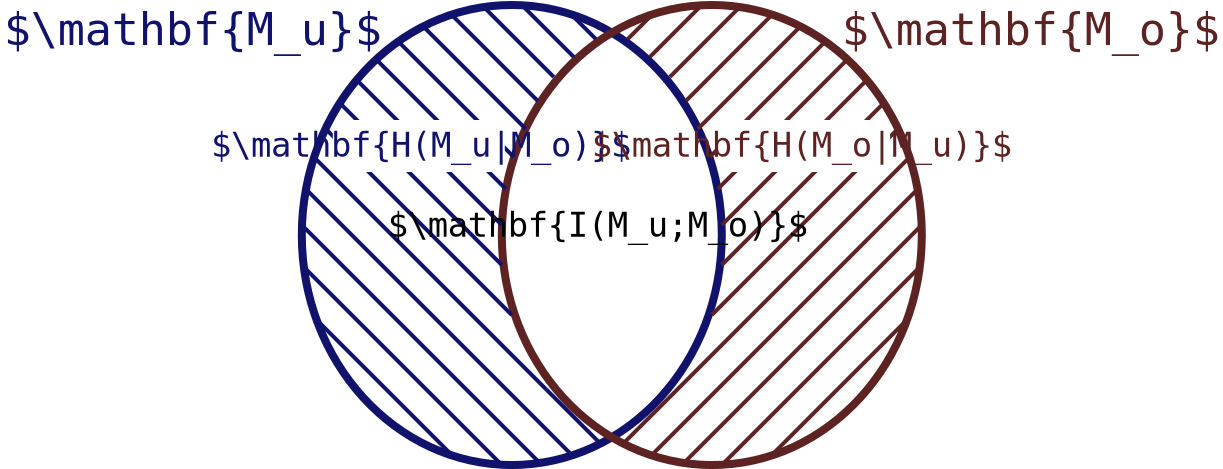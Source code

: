 <?xml version="1.0" encoding="UTF-8"?>
<dia:diagram xmlns:dia="http://www.lysator.liu.se/~alla/dia/">
  <dia:layer name="Nova camada 1" visible="true" connectable="true">
    <dia:object type="Standard - Ellipse" version="0" id="O0">
      <dia:attribute name="obj_pos">
        <dia:point val="11,2"/>
      </dia:attribute>
      <dia:attribute name="obj_bb">
        <dia:rectangle val="10.8,1.8;32.2,25.2"/>
      </dia:attribute>
      <dia:attribute name="elem_corner">
        <dia:point val="11,2"/>
      </dia:attribute>
      <dia:attribute name="elem_width">
        <dia:real val="21"/>
      </dia:attribute>
      <dia:attribute name="elem_height">
        <dia:real val="23"/>
      </dia:attribute>
      <dia:attribute name="border_width">
        <dia:real val="0.4"/>
      </dia:attribute>
      <dia:attribute name="border_color">
        <dia:color val="#10126cff"/>
      </dia:attribute>
      <dia:attribute name="show_background">
        <dia:boolean val="false"/>
      </dia:attribute>
    </dia:object>
    <dia:object type="Standard - Ellipse" version="0" id="O1">
      <dia:attribute name="obj_pos">
        <dia:point val="21,2"/>
      </dia:attribute>
      <dia:attribute name="obj_bb">
        <dia:rectangle val="20.8,1.8;42.2,25.2"/>
      </dia:attribute>
      <dia:attribute name="elem_corner">
        <dia:point val="21,2"/>
      </dia:attribute>
      <dia:attribute name="elem_width">
        <dia:real val="21"/>
      </dia:attribute>
      <dia:attribute name="elem_height">
        <dia:real val="23"/>
      </dia:attribute>
      <dia:attribute name="border_width">
        <dia:real val="0.4"/>
      </dia:attribute>
      <dia:attribute name="border_color">
        <dia:color val="#5d2222ff"/>
      </dia:attribute>
      <dia:attribute name="show_background">
        <dia:boolean val="false"/>
      </dia:attribute>
    </dia:object>
  </dia:layer>
  <dia:layer name="Nova camada 1" visible="false" connectable="false">
    <dia:group>
      <dia:attribute name="meta">
        <dia:composite type="dict"/>
      </dia:attribute>
      <dia:attribute name="matrix"/>
      <dia:object type="Standard - Line" version="0" id="O2">
        <dia:attribute name="obj_pos">
          <dia:point val="23,2"/>
        </dia:attribute>
        <dia:attribute name="obj_bb">
          <dia:rectangle val="22.859,1.859;25.341,4.341"/>
        </dia:attribute>
        <dia:attribute name="conn_endpoints">
          <dia:point val="23,2"/>
          <dia:point val="25.2,4.2"/>
        </dia:attribute>
        <dia:attribute name="numcp">
          <dia:int val="1"/>
        </dia:attribute>
        <dia:attribute name="line_width">
          <dia:real val="0.2"/>
        </dia:attribute>
      </dia:object>
      <dia:object type="Standard - Line" version="0" id="O3">
        <dia:attribute name="obj_pos">
          <dia:point val="22,2"/>
        </dia:attribute>
        <dia:attribute name="obj_bb">
          <dia:rectangle val="21.859,1.859;24.741,4.741"/>
        </dia:attribute>
        <dia:attribute name="conn_endpoints">
          <dia:point val="22,2"/>
          <dia:point val="24.6,4.6"/>
        </dia:attribute>
        <dia:attribute name="numcp">
          <dia:int val="1"/>
        </dia:attribute>
        <dia:attribute name="line_width">
          <dia:real val="0.2"/>
        </dia:attribute>
      </dia:object>
      <dia:object type="Standard - Line" version="0" id="O4">
        <dia:attribute name="obj_pos">
          <dia:point val="21,2"/>
        </dia:attribute>
        <dia:attribute name="obj_bb">
          <dia:rectangle val="20.859,1.859;24.341,5.341"/>
        </dia:attribute>
        <dia:attribute name="conn_endpoints">
          <dia:point val="21,2"/>
          <dia:point val="24.2,5.2"/>
        </dia:attribute>
        <dia:attribute name="numcp">
          <dia:int val="1"/>
        </dia:attribute>
        <dia:attribute name="line_width">
          <dia:real val="0.2"/>
        </dia:attribute>
      </dia:object>
      <dia:object type="Standard - Line" version="0" id="O5">
        <dia:attribute name="obj_pos">
          <dia:point val="20,2"/>
        </dia:attribute>
        <dia:attribute name="obj_bb">
          <dia:rectangle val="19.859,1.859;23.741,5.741"/>
        </dia:attribute>
        <dia:attribute name="conn_endpoints">
          <dia:point val="20,2"/>
          <dia:point val="23.6,5.6"/>
        </dia:attribute>
        <dia:attribute name="numcp">
          <dia:int val="1"/>
        </dia:attribute>
        <dia:attribute name="line_width">
          <dia:real val="0.2"/>
        </dia:attribute>
      </dia:object>
      <dia:object type="Standard - Line" version="0" id="O6">
        <dia:attribute name="obj_pos">
          <dia:point val="19.4,2.4"/>
        </dia:attribute>
        <dia:attribute name="obj_bb">
          <dia:rectangle val="19.259,2.259;23.541,6.541"/>
        </dia:attribute>
        <dia:attribute name="conn_endpoints">
          <dia:point val="19.4,2.4"/>
          <dia:point val="23.4,6.4"/>
        </dia:attribute>
        <dia:attribute name="numcp">
          <dia:int val="1"/>
        </dia:attribute>
        <dia:attribute name="line_width">
          <dia:real val="0.2"/>
        </dia:attribute>
      </dia:object>
      <dia:object type="Standard - Line" version="0" id="O7">
        <dia:attribute name="obj_pos">
          <dia:point val="18.6,2.6"/>
        </dia:attribute>
        <dia:attribute name="obj_bb">
          <dia:rectangle val="18.459,2.459;22.941,6.941"/>
        </dia:attribute>
        <dia:attribute name="conn_endpoints">
          <dia:point val="18.6,2.6"/>
          <dia:point val="22.8,6.8"/>
        </dia:attribute>
        <dia:attribute name="numcp">
          <dia:int val="1"/>
        </dia:attribute>
        <dia:attribute name="line_width">
          <dia:real val="0.2"/>
        </dia:attribute>
      </dia:object>
      <dia:object type="Standard - Line" version="0" id="O8">
        <dia:attribute name="obj_pos">
          <dia:point val="17.8,2.8"/>
        </dia:attribute>
        <dia:attribute name="obj_bb">
          <dia:rectangle val="17.659,2.659;22.741,7.741"/>
        </dia:attribute>
        <dia:attribute name="conn_endpoints">
          <dia:point val="17.8,2.8"/>
          <dia:point val="22.6,7.6"/>
        </dia:attribute>
        <dia:attribute name="numcp">
          <dia:int val="1"/>
        </dia:attribute>
        <dia:attribute name="line_width">
          <dia:real val="0.2"/>
        </dia:attribute>
      </dia:object>
      <dia:object type="Standard - Line" version="0" id="O9">
        <dia:attribute name="obj_pos">
          <dia:point val="17,3"/>
        </dia:attribute>
        <dia:attribute name="obj_bb">
          <dia:rectangle val="16.859,2.859;22.341,8.341"/>
        </dia:attribute>
        <dia:attribute name="conn_endpoints">
          <dia:point val="17,3"/>
          <dia:point val="22.2,8.2"/>
        </dia:attribute>
        <dia:attribute name="numcp">
          <dia:int val="1"/>
        </dia:attribute>
        <dia:attribute name="line_width">
          <dia:real val="0.2"/>
        </dia:attribute>
      </dia:object>
      <dia:object type="Standard - Line" version="0" id="O10">
        <dia:attribute name="obj_pos">
          <dia:point val="16.4,3.4"/>
        </dia:attribute>
        <dia:attribute name="obj_bb">
          <dia:rectangle val="16.259,3.259;21.941,8.941"/>
        </dia:attribute>
        <dia:attribute name="conn_endpoints">
          <dia:point val="16.4,3.4"/>
          <dia:point val="21.8,8.8"/>
        </dia:attribute>
        <dia:attribute name="numcp">
          <dia:int val="1"/>
        </dia:attribute>
        <dia:attribute name="line_width">
          <dia:real val="0.2"/>
        </dia:attribute>
      </dia:object>
      <dia:object type="Standard - Line" version="0" id="O11">
        <dia:attribute name="obj_pos">
          <dia:point val="15.8,3.8"/>
        </dia:attribute>
        <dia:attribute name="obj_bb">
          <dia:rectangle val="15.659,3.659;21.741,9.741"/>
        </dia:attribute>
        <dia:attribute name="conn_endpoints">
          <dia:point val="15.8,3.8"/>
          <dia:point val="21.6,9.6"/>
        </dia:attribute>
        <dia:attribute name="numcp">
          <dia:int val="1"/>
        </dia:attribute>
        <dia:attribute name="line_width">
          <dia:real val="0.2"/>
        </dia:attribute>
      </dia:object>
      <dia:object type="Standard - Line" version="0" id="O12">
        <dia:attribute name="obj_pos">
          <dia:point val="15.4,4.4"/>
        </dia:attribute>
        <dia:attribute name="obj_bb">
          <dia:rectangle val="15.259,4.259;21.541,10.541"/>
        </dia:attribute>
        <dia:attribute name="conn_endpoints">
          <dia:point val="15.4,4.4"/>
          <dia:point val="21.4,10.4"/>
        </dia:attribute>
        <dia:attribute name="numcp">
          <dia:int val="1"/>
        </dia:attribute>
        <dia:attribute name="line_width">
          <dia:real val="0.2"/>
        </dia:attribute>
      </dia:object>
      <dia:object type="Standard - Line" version="0" id="O13">
        <dia:attribute name="obj_pos">
          <dia:point val="14.8,4.8"/>
        </dia:attribute>
        <dia:attribute name="obj_bb">
          <dia:rectangle val="14.659,4.659;21.341,11.341"/>
        </dia:attribute>
        <dia:attribute name="conn_endpoints">
          <dia:point val="14.8,4.8"/>
          <dia:point val="21.2,11.2"/>
        </dia:attribute>
        <dia:attribute name="numcp">
          <dia:int val="1"/>
        </dia:attribute>
        <dia:attribute name="line_width">
          <dia:real val="0.2"/>
        </dia:attribute>
      </dia:object>
      <dia:object type="Standard - Line" version="0" id="O14">
        <dia:attribute name="obj_pos">
          <dia:point val="14.2,5.2"/>
        </dia:attribute>
        <dia:attribute name="obj_bb">
          <dia:rectangle val="14.059,5.059;21.141,12.141"/>
        </dia:attribute>
        <dia:attribute name="conn_endpoints">
          <dia:point val="14.2,5.2"/>
          <dia:point val="21,12"/>
        </dia:attribute>
        <dia:attribute name="numcp">
          <dia:int val="1"/>
        </dia:attribute>
        <dia:attribute name="line_width">
          <dia:real val="0.2"/>
        </dia:attribute>
      </dia:object>
      <dia:object type="Standard - Line" version="0" id="O15">
        <dia:attribute name="obj_pos">
          <dia:point val="13.8,5.8"/>
        </dia:attribute>
        <dia:attribute name="obj_bb">
          <dia:rectangle val="13.659,5.659;21.141,13.141"/>
        </dia:attribute>
        <dia:attribute name="conn_endpoints">
          <dia:point val="13.8,5.8"/>
          <dia:point val="21,13"/>
        </dia:attribute>
        <dia:attribute name="numcp">
          <dia:int val="1"/>
        </dia:attribute>
        <dia:attribute name="line_width">
          <dia:real val="0.2"/>
        </dia:attribute>
      </dia:object>
      <dia:object type="Standard - Line" version="0" id="O16">
        <dia:attribute name="obj_pos">
          <dia:point val="13.4,6.4"/>
        </dia:attribute>
        <dia:attribute name="obj_bb">
          <dia:rectangle val="13.259,6.259;21.141,14.141"/>
        </dia:attribute>
        <dia:attribute name="conn_endpoints">
          <dia:point val="13.4,6.4"/>
          <dia:point val="21,14"/>
        </dia:attribute>
        <dia:attribute name="numcp">
          <dia:int val="1"/>
        </dia:attribute>
        <dia:attribute name="line_width">
          <dia:real val="0.2"/>
        </dia:attribute>
      </dia:object>
      <dia:object type="Standard - Line" version="0" id="O17">
        <dia:attribute name="obj_pos">
          <dia:point val="13,7"/>
        </dia:attribute>
        <dia:attribute name="obj_bb">
          <dia:rectangle val="12.859,6.859;21.141,15.141"/>
        </dia:attribute>
        <dia:attribute name="conn_endpoints">
          <dia:point val="13,7"/>
          <dia:point val="21,15"/>
        </dia:attribute>
        <dia:attribute name="numcp">
          <dia:int val="1"/>
        </dia:attribute>
        <dia:attribute name="line_width">
          <dia:real val="0.2"/>
        </dia:attribute>
      </dia:object>
      <dia:object type="Standard - Line" version="0" id="O18">
        <dia:attribute name="obj_pos">
          <dia:point val="12.6,7.6"/>
        </dia:attribute>
        <dia:attribute name="obj_bb">
          <dia:rectangle val="12.459,7.459;21.341,16.341"/>
        </dia:attribute>
        <dia:attribute name="conn_endpoints">
          <dia:point val="12.6,7.6"/>
          <dia:point val="21.2,16.2"/>
        </dia:attribute>
        <dia:attribute name="numcp">
          <dia:int val="1"/>
        </dia:attribute>
        <dia:attribute name="line_width">
          <dia:real val="0.2"/>
        </dia:attribute>
      </dia:object>
      <dia:object type="Standard - Line" version="0" id="O19">
        <dia:attribute name="obj_pos">
          <dia:point val="12.2,8.2"/>
        </dia:attribute>
        <dia:attribute name="obj_bb">
          <dia:rectangle val="12.059,8.059;21.641,17.641"/>
        </dia:attribute>
        <dia:attribute name="conn_endpoints">
          <dia:point val="12.2,8.2"/>
          <dia:point val="21.5,17.5"/>
        </dia:attribute>
        <dia:attribute name="numcp">
          <dia:int val="1"/>
        </dia:attribute>
        <dia:attribute name="line_width">
          <dia:real val="0.2"/>
        </dia:attribute>
      </dia:object>
      <dia:object type="Standard - Line" version="0" id="O20">
        <dia:attribute name="obj_pos">
          <dia:point val="12,9"/>
        </dia:attribute>
        <dia:attribute name="obj_bb">
          <dia:rectangle val="11.859,8.859;22.341,19.341"/>
        </dia:attribute>
        <dia:attribute name="conn_endpoints">
          <dia:point val="12,9"/>
          <dia:point val="22.2,19.2"/>
        </dia:attribute>
        <dia:attribute name="numcp">
          <dia:int val="1"/>
        </dia:attribute>
        <dia:attribute name="line_width">
          <dia:real val="0.2"/>
        </dia:attribute>
      </dia:object>
      <dia:object type="Standard - Line" version="0" id="O21">
        <dia:attribute name="obj_pos">
          <dia:point val="11.6,9.6"/>
        </dia:attribute>
        <dia:attribute name="obj_bb">
          <dia:rectangle val="11.459,9.459;26.141,24.141"/>
        </dia:attribute>
        <dia:attribute name="conn_endpoints">
          <dia:point val="11.6,9.6"/>
          <dia:point val="26,24"/>
        </dia:attribute>
        <dia:attribute name="numcp">
          <dia:int val="1"/>
        </dia:attribute>
        <dia:attribute name="line_width">
          <dia:real val="0.2"/>
        </dia:attribute>
      </dia:object>
      <dia:object type="Standard - Line" version="0" id="O22">
        <dia:attribute name="obj_pos">
          <dia:point val="11.5,10.5"/>
        </dia:attribute>
        <dia:attribute name="obj_bb">
          <dia:rectangle val="11.359,10.359;25.341,24.341"/>
        </dia:attribute>
        <dia:attribute name="conn_endpoints">
          <dia:point val="11.5,10.5"/>
          <dia:point val="25.2,24.2"/>
        </dia:attribute>
        <dia:attribute name="numcp">
          <dia:int val="1"/>
        </dia:attribute>
        <dia:attribute name="line_width">
          <dia:real val="0.2"/>
        </dia:attribute>
      </dia:object>
      <dia:object type="Standard - Line" version="0" id="O23">
        <dia:attribute name="obj_pos">
          <dia:point val="11.2,11.2"/>
        </dia:attribute>
        <dia:attribute name="obj_bb">
          <dia:rectangle val="11.059,11.059;24.541,24.541"/>
        </dia:attribute>
        <dia:attribute name="conn_endpoints">
          <dia:point val="11.2,11.2"/>
          <dia:point val="24.4,24.4"/>
        </dia:attribute>
        <dia:attribute name="numcp">
          <dia:int val="1"/>
        </dia:attribute>
        <dia:attribute name="line_width">
          <dia:real val="0.2"/>
        </dia:attribute>
      </dia:object>
      <dia:object type="Standard - Line" version="0" id="O24">
        <dia:attribute name="obj_pos">
          <dia:point val="11.2,12.2"/>
        </dia:attribute>
        <dia:attribute name="obj_bb">
          <dia:rectangle val="11.059,12.059;23.741,24.741"/>
        </dia:attribute>
        <dia:attribute name="conn_endpoints">
          <dia:point val="11.2,12.2"/>
          <dia:point val="23.6,24.6"/>
        </dia:attribute>
        <dia:attribute name="numcp">
          <dia:int val="1"/>
        </dia:attribute>
        <dia:attribute name="line_width">
          <dia:real val="0.2"/>
        </dia:attribute>
      </dia:object>
      <dia:object type="Standard - Line" version="0" id="O25">
        <dia:attribute name="obj_pos">
          <dia:point val="11,13"/>
        </dia:attribute>
        <dia:attribute name="obj_bb">
          <dia:rectangle val="10.859,12.859;22.941,24.941"/>
        </dia:attribute>
        <dia:attribute name="conn_endpoints">
          <dia:point val="11,13"/>
          <dia:point val="22.8,24.8"/>
        </dia:attribute>
        <dia:attribute name="numcp">
          <dia:int val="1"/>
        </dia:attribute>
        <dia:attribute name="line_width">
          <dia:real val="0.2"/>
        </dia:attribute>
      </dia:object>
      <dia:object type="Standard - Line" version="0" id="O26">
        <dia:attribute name="obj_pos">
          <dia:point val="11,14"/>
        </dia:attribute>
        <dia:attribute name="obj_bb">
          <dia:rectangle val="10.859,13.859;22.141,25.141"/>
        </dia:attribute>
        <dia:attribute name="conn_endpoints">
          <dia:point val="11,14"/>
          <dia:point val="22,25"/>
        </dia:attribute>
        <dia:attribute name="numcp">
          <dia:int val="1"/>
        </dia:attribute>
        <dia:attribute name="line_width">
          <dia:real val="0.2"/>
        </dia:attribute>
      </dia:object>
      <dia:object type="Standard - Line" version="0" id="O27">
        <dia:attribute name="obj_pos">
          <dia:point val="11.2,15.2"/>
        </dia:attribute>
        <dia:attribute name="obj_bb">
          <dia:rectangle val="11.059,15.059;21.141,25.141"/>
        </dia:attribute>
        <dia:attribute name="conn_endpoints">
          <dia:point val="11.2,15.2"/>
          <dia:point val="21,25"/>
        </dia:attribute>
        <dia:attribute name="numcp">
          <dia:int val="1"/>
        </dia:attribute>
        <dia:attribute name="line_width">
          <dia:real val="0.2"/>
        </dia:attribute>
      </dia:object>
      <dia:object type="Standard - Line" version="0" id="O28">
        <dia:attribute name="obj_pos">
          <dia:point val="11.5,16.5"/>
        </dia:attribute>
        <dia:attribute name="obj_bb">
          <dia:rectangle val="11.359,16.359;20.141,25.141"/>
        </dia:attribute>
        <dia:attribute name="conn_endpoints">
          <dia:point val="11.5,16.5"/>
          <dia:point val="20,25"/>
        </dia:attribute>
        <dia:attribute name="numcp">
          <dia:int val="1"/>
        </dia:attribute>
        <dia:attribute name="line_width">
          <dia:real val="0.2"/>
        </dia:attribute>
      </dia:object>
      <dia:object type="Standard - Line" version="0" id="O29">
        <dia:attribute name="obj_pos">
          <dia:point val="11.8,17.8"/>
        </dia:attribute>
        <dia:attribute name="obj_bb">
          <dia:rectangle val="11.659,17.659;18.641,24.641"/>
        </dia:attribute>
        <dia:attribute name="conn_endpoints">
          <dia:point val="11.8,17.8"/>
          <dia:point val="18.5,24.5"/>
        </dia:attribute>
        <dia:attribute name="numcp">
          <dia:int val="1"/>
        </dia:attribute>
        <dia:attribute name="line_width">
          <dia:real val="0.2"/>
        </dia:attribute>
      </dia:object>
      <dia:object type="Standard - Line" version="0" id="O30">
        <dia:attribute name="obj_pos">
          <dia:point val="12.5,19.5"/>
        </dia:attribute>
        <dia:attribute name="obj_bb">
          <dia:rectangle val="12.359,19.359;16.641,23.641"/>
        </dia:attribute>
        <dia:attribute name="conn_endpoints">
          <dia:point val="12.5,19.5"/>
          <dia:point val="16.5,23.5"/>
        </dia:attribute>
        <dia:attribute name="numcp">
          <dia:int val="1"/>
        </dia:attribute>
        <dia:attribute name="line_width">
          <dia:real val="0.2"/>
        </dia:attribute>
      </dia:object>
      <dia:object type="Standard - Line" version="0" id="O31">
        <dia:attribute name="obj_pos">
          <dia:point val="24.5,2.5"/>
        </dia:attribute>
        <dia:attribute name="obj_bb">
          <dia:rectangle val="24.359,2.359;25.841,3.841"/>
        </dia:attribute>
        <dia:attribute name="conn_endpoints">
          <dia:point val="24.5,2.5"/>
          <dia:point val="25.7,3.7"/>
        </dia:attribute>
        <dia:attribute name="numcp">
          <dia:int val="1"/>
        </dia:attribute>
        <dia:attribute name="line_width">
          <dia:real val="0.2"/>
        </dia:attribute>
      </dia:object>
    </dia:group>
    <dia:group>
      <dia:attribute name="meta">
        <dia:composite type="dict"/>
      </dia:attribute>
      <dia:attribute name="matrix"/>
      <dia:object type="Standard - BezierLine" version="0" id="O32">
        <dia:attribute name="obj_pos">
          <dia:point val="30,2"/>
        </dia:attribute>
        <dia:attribute name="obj_bb">
          <dia:rectangle val="27.659,1.859;30.141,4.341"/>
        </dia:attribute>
        <dia:attribute name="bez_points">
          <dia:point val="30,2"/>
          <dia:point val="29.267,2.733"/>
          <dia:point val="28.533,3.467"/>
          <dia:point val="27.8,4.2"/>
        </dia:attribute>
        <dia:attribute name="corner_types">
          <dia:enum val="2"/>
          <dia:enum val="2"/>
        </dia:attribute>
        <dia:attribute name="line_width">
          <dia:real val="0.2"/>
        </dia:attribute>
      </dia:object>
      <dia:object type="Standard - BezierLine" version="0" id="O33">
        <dia:attribute name="obj_pos">
          <dia:point val="31,2"/>
        </dia:attribute>
        <dia:attribute name="obj_bb">
          <dia:rectangle val="28.259,1.859;31.141,4.741"/>
        </dia:attribute>
        <dia:attribute name="bez_points">
          <dia:point val="31,2"/>
          <dia:point val="30.133,2.867"/>
          <dia:point val="29.267,3.733"/>
          <dia:point val="28.4,4.6"/>
        </dia:attribute>
        <dia:attribute name="corner_types">
          <dia:enum val="2"/>
          <dia:enum val="2"/>
        </dia:attribute>
        <dia:attribute name="line_width">
          <dia:real val="0.2"/>
        </dia:attribute>
      </dia:object>
      <dia:object type="Standard - BezierLine" version="0" id="O34">
        <dia:attribute name="obj_pos">
          <dia:point val="32,2"/>
        </dia:attribute>
        <dia:attribute name="obj_bb">
          <dia:rectangle val="28.659,1.859;32.141,5.341"/>
        </dia:attribute>
        <dia:attribute name="bez_points">
          <dia:point val="32,2"/>
          <dia:point val="30.933,3.067"/>
          <dia:point val="29.867,4.133"/>
          <dia:point val="28.8,5.2"/>
        </dia:attribute>
        <dia:attribute name="corner_types">
          <dia:enum val="2"/>
          <dia:enum val="2"/>
        </dia:attribute>
        <dia:attribute name="line_width">
          <dia:real val="0.2"/>
        </dia:attribute>
      </dia:object>
      <dia:object type="Standard - BezierLine" version="0" id="O35">
        <dia:attribute name="obj_pos">
          <dia:point val="33,2"/>
        </dia:attribute>
        <dia:attribute name="obj_bb">
          <dia:rectangle val="29.259,1.859;33.141,5.741"/>
        </dia:attribute>
        <dia:attribute name="bez_points">
          <dia:point val="33,2"/>
          <dia:point val="31.8,3.2"/>
          <dia:point val="30.6,4.4"/>
          <dia:point val="29.4,5.6"/>
        </dia:attribute>
        <dia:attribute name="corner_types">
          <dia:enum val="2"/>
          <dia:enum val="2"/>
        </dia:attribute>
        <dia:attribute name="line_width">
          <dia:real val="0.2"/>
        </dia:attribute>
      </dia:object>
      <dia:object type="Standard - BezierLine" version="0" id="O36">
        <dia:attribute name="obj_pos">
          <dia:point val="33.6,2.4"/>
        </dia:attribute>
        <dia:attribute name="obj_bb">
          <dia:rectangle val="29.459,2.259;33.741,6.541"/>
        </dia:attribute>
        <dia:attribute name="bez_points">
          <dia:point val="33.6,2.4"/>
          <dia:point val="32.267,3.733"/>
          <dia:point val="30.933,5.067"/>
          <dia:point val="29.6,6.4"/>
        </dia:attribute>
        <dia:attribute name="corner_types">
          <dia:enum val="2"/>
          <dia:enum val="2"/>
        </dia:attribute>
        <dia:attribute name="line_width">
          <dia:real val="0.2"/>
        </dia:attribute>
      </dia:object>
      <dia:object type="Standard - BezierLine" version="0" id="O37">
        <dia:attribute name="obj_pos">
          <dia:point val="34.4,2.6"/>
        </dia:attribute>
        <dia:attribute name="obj_bb">
          <dia:rectangle val="30.059,2.459;34.541,6.941"/>
        </dia:attribute>
        <dia:attribute name="bez_points">
          <dia:point val="34.4,2.6"/>
          <dia:point val="33,4"/>
          <dia:point val="31.6,5.4"/>
          <dia:point val="30.2,6.8"/>
        </dia:attribute>
        <dia:attribute name="corner_types">
          <dia:enum val="2"/>
          <dia:enum val="2"/>
        </dia:attribute>
        <dia:attribute name="line_width">
          <dia:real val="0.2"/>
        </dia:attribute>
      </dia:object>
      <dia:object type="Standard - BezierLine" version="0" id="O38">
        <dia:attribute name="obj_pos">
          <dia:point val="35.2,2.8"/>
        </dia:attribute>
        <dia:attribute name="obj_bb">
          <dia:rectangle val="30.259,2.659;35.341,7.741"/>
        </dia:attribute>
        <dia:attribute name="bez_points">
          <dia:point val="35.2,2.8"/>
          <dia:point val="33.6,4.4"/>
          <dia:point val="32,6"/>
          <dia:point val="30.4,7.6"/>
        </dia:attribute>
        <dia:attribute name="corner_types">
          <dia:enum val="2"/>
          <dia:enum val="2"/>
        </dia:attribute>
        <dia:attribute name="line_width">
          <dia:real val="0.2"/>
        </dia:attribute>
      </dia:object>
      <dia:object type="Standard - BezierLine" version="0" id="O39">
        <dia:attribute name="obj_pos">
          <dia:point val="36,3"/>
        </dia:attribute>
        <dia:attribute name="obj_bb">
          <dia:rectangle val="30.659,2.859;36.141,8.341"/>
        </dia:attribute>
        <dia:attribute name="bez_points">
          <dia:point val="36,3"/>
          <dia:point val="34.267,4.733"/>
          <dia:point val="32.533,6.467"/>
          <dia:point val="30.8,8.2"/>
        </dia:attribute>
        <dia:attribute name="corner_types">
          <dia:enum val="2"/>
          <dia:enum val="2"/>
        </dia:attribute>
        <dia:attribute name="line_width">
          <dia:real val="0.2"/>
        </dia:attribute>
      </dia:object>
      <dia:object type="Standard - BezierLine" version="0" id="O40">
        <dia:attribute name="obj_pos">
          <dia:point val="36.6,3.4"/>
        </dia:attribute>
        <dia:attribute name="obj_bb">
          <dia:rectangle val="31.059,3.259;36.741,8.941"/>
        </dia:attribute>
        <dia:attribute name="bez_points">
          <dia:point val="36.6,3.4"/>
          <dia:point val="34.8,5.2"/>
          <dia:point val="33,7"/>
          <dia:point val="31.2,8.8"/>
        </dia:attribute>
        <dia:attribute name="corner_types">
          <dia:enum val="2"/>
          <dia:enum val="2"/>
        </dia:attribute>
        <dia:attribute name="line_width">
          <dia:real val="0.2"/>
        </dia:attribute>
      </dia:object>
      <dia:object type="Standard - BezierLine" version="0" id="O41">
        <dia:attribute name="obj_pos">
          <dia:point val="37.2,3.8"/>
        </dia:attribute>
        <dia:attribute name="obj_bb">
          <dia:rectangle val="31.259,3.659;37.341,9.741"/>
        </dia:attribute>
        <dia:attribute name="bez_points">
          <dia:point val="37.2,3.8"/>
          <dia:point val="35.267,5.733"/>
          <dia:point val="33.333,7.667"/>
          <dia:point val="31.4,9.6"/>
        </dia:attribute>
        <dia:attribute name="corner_types">
          <dia:enum val="2"/>
          <dia:enum val="2"/>
        </dia:attribute>
        <dia:attribute name="line_width">
          <dia:real val="0.2"/>
        </dia:attribute>
      </dia:object>
      <dia:object type="Standard - BezierLine" version="0" id="O42">
        <dia:attribute name="obj_pos">
          <dia:point val="37.6,4.4"/>
        </dia:attribute>
        <dia:attribute name="obj_bb">
          <dia:rectangle val="31.459,4.259;37.741,10.541"/>
        </dia:attribute>
        <dia:attribute name="bez_points">
          <dia:point val="37.6,4.4"/>
          <dia:point val="35.6,6.4"/>
          <dia:point val="33.6,8.4"/>
          <dia:point val="31.6,10.4"/>
        </dia:attribute>
        <dia:attribute name="corner_types">
          <dia:enum val="2"/>
          <dia:enum val="2"/>
        </dia:attribute>
        <dia:attribute name="line_width">
          <dia:real val="0.2"/>
        </dia:attribute>
      </dia:object>
      <dia:object type="Standard - BezierLine" version="0" id="O43">
        <dia:attribute name="obj_pos">
          <dia:point val="38.2,4.8"/>
        </dia:attribute>
        <dia:attribute name="obj_bb">
          <dia:rectangle val="31.659,4.659;38.341,11.341"/>
        </dia:attribute>
        <dia:attribute name="bez_points">
          <dia:point val="38.2,4.8"/>
          <dia:point val="36.067,6.933"/>
          <dia:point val="33.933,9.067"/>
          <dia:point val="31.8,11.2"/>
        </dia:attribute>
        <dia:attribute name="corner_types">
          <dia:enum val="2"/>
          <dia:enum val="2"/>
        </dia:attribute>
        <dia:attribute name="line_width">
          <dia:real val="0.2"/>
        </dia:attribute>
      </dia:object>
      <dia:object type="Standard - BezierLine" version="0" id="O44">
        <dia:attribute name="obj_pos">
          <dia:point val="38.8,5.2"/>
        </dia:attribute>
        <dia:attribute name="obj_bb">
          <dia:rectangle val="31.859,5.059;38.941,12.141"/>
        </dia:attribute>
        <dia:attribute name="bez_points">
          <dia:point val="38.8,5.2"/>
          <dia:point val="36.533,7.467"/>
          <dia:point val="34.267,9.733"/>
          <dia:point val="32,12"/>
        </dia:attribute>
        <dia:attribute name="corner_types">
          <dia:enum val="2"/>
          <dia:enum val="2"/>
        </dia:attribute>
        <dia:attribute name="line_width">
          <dia:real val="0.2"/>
        </dia:attribute>
      </dia:object>
      <dia:object type="Standard - BezierLine" version="0" id="O45">
        <dia:attribute name="obj_pos">
          <dia:point val="39.2,5.8"/>
        </dia:attribute>
        <dia:attribute name="obj_bb">
          <dia:rectangle val="31.859,5.659;39.341,13.141"/>
        </dia:attribute>
        <dia:attribute name="bez_points">
          <dia:point val="39.2,5.8"/>
          <dia:point val="36.8,8.2"/>
          <dia:point val="34.4,10.6"/>
          <dia:point val="32,13"/>
        </dia:attribute>
        <dia:attribute name="corner_types">
          <dia:enum val="2"/>
          <dia:enum val="2"/>
        </dia:attribute>
        <dia:attribute name="line_width">
          <dia:real val="0.2"/>
        </dia:attribute>
      </dia:object>
      <dia:object type="Standard - BezierLine" version="0" id="O46">
        <dia:attribute name="obj_pos">
          <dia:point val="39.6,6.4"/>
        </dia:attribute>
        <dia:attribute name="obj_bb">
          <dia:rectangle val="31.859,6.259;39.741,14.141"/>
        </dia:attribute>
        <dia:attribute name="bez_points">
          <dia:point val="39.6,6.4"/>
          <dia:point val="37.067,8.933"/>
          <dia:point val="34.533,11.467"/>
          <dia:point val="32,14"/>
        </dia:attribute>
        <dia:attribute name="corner_types">
          <dia:enum val="2"/>
          <dia:enum val="2"/>
        </dia:attribute>
        <dia:attribute name="line_width">
          <dia:real val="0.2"/>
        </dia:attribute>
      </dia:object>
      <dia:object type="Standard - BezierLine" version="0" id="O47">
        <dia:attribute name="obj_pos">
          <dia:point val="40,7"/>
        </dia:attribute>
        <dia:attribute name="obj_bb">
          <dia:rectangle val="31.859,6.859;40.141,15.141"/>
        </dia:attribute>
        <dia:attribute name="bez_points">
          <dia:point val="40,7"/>
          <dia:point val="37.333,9.667"/>
          <dia:point val="34.667,12.333"/>
          <dia:point val="32,15"/>
        </dia:attribute>
        <dia:attribute name="corner_types">
          <dia:enum val="2"/>
          <dia:enum val="2"/>
        </dia:attribute>
        <dia:attribute name="line_width">
          <dia:real val="0.2"/>
        </dia:attribute>
      </dia:object>
      <dia:object type="Standard - BezierLine" version="0" id="O48">
        <dia:attribute name="obj_pos">
          <dia:point val="40.4,7.6"/>
        </dia:attribute>
        <dia:attribute name="obj_bb">
          <dia:rectangle val="31.659,7.459;40.541,16.341"/>
        </dia:attribute>
        <dia:attribute name="bez_points">
          <dia:point val="40.4,7.6"/>
          <dia:point val="37.533,10.467"/>
          <dia:point val="34.667,13.333"/>
          <dia:point val="31.8,16.2"/>
        </dia:attribute>
        <dia:attribute name="corner_types">
          <dia:enum val="2"/>
          <dia:enum val="2"/>
        </dia:attribute>
        <dia:attribute name="line_width">
          <dia:real val="0.2"/>
        </dia:attribute>
      </dia:object>
      <dia:object type="Standard - BezierLine" version="0" id="O49">
        <dia:attribute name="obj_pos">
          <dia:point val="40.8,8.2"/>
        </dia:attribute>
        <dia:attribute name="obj_bb">
          <dia:rectangle val="31.359,8.059;40.941,17.641"/>
        </dia:attribute>
        <dia:attribute name="bez_points">
          <dia:point val="40.8,8.2"/>
          <dia:point val="37.7,11.3"/>
          <dia:point val="34.6,14.4"/>
          <dia:point val="31.5,17.5"/>
        </dia:attribute>
        <dia:attribute name="corner_types">
          <dia:enum val="2"/>
          <dia:enum val="2"/>
        </dia:attribute>
        <dia:attribute name="line_width">
          <dia:real val="0.2"/>
        </dia:attribute>
      </dia:object>
      <dia:object type="Standard - BezierLine" version="0" id="O50">
        <dia:attribute name="obj_pos">
          <dia:point val="41,9"/>
        </dia:attribute>
        <dia:attribute name="obj_bb">
          <dia:rectangle val="30.659,8.859;41.141,19.341"/>
        </dia:attribute>
        <dia:attribute name="bez_points">
          <dia:point val="41,9"/>
          <dia:point val="37.6,12.4"/>
          <dia:point val="34.2,15.8"/>
          <dia:point val="30.8,19.2"/>
        </dia:attribute>
        <dia:attribute name="corner_types">
          <dia:enum val="2"/>
          <dia:enum val="2"/>
        </dia:attribute>
        <dia:attribute name="line_width">
          <dia:real val="0.2"/>
        </dia:attribute>
      </dia:object>
      <dia:object type="Standard - BezierLine" version="0" id="O51">
        <dia:attribute name="obj_pos">
          <dia:point val="41.4,9.6"/>
        </dia:attribute>
        <dia:attribute name="obj_bb">
          <dia:rectangle val="26.859,9.459;41.541,24.141"/>
        </dia:attribute>
        <dia:attribute name="bez_points">
          <dia:point val="41.4,9.6"/>
          <dia:point val="36.6,14.4"/>
          <dia:point val="31.8,19.2"/>
          <dia:point val="27,24"/>
        </dia:attribute>
        <dia:attribute name="corner_types">
          <dia:enum val="2"/>
          <dia:enum val="2"/>
        </dia:attribute>
        <dia:attribute name="line_width">
          <dia:real val="0.2"/>
        </dia:attribute>
      </dia:object>
      <dia:object type="Standard - BezierLine" version="0" id="O52">
        <dia:attribute name="obj_pos">
          <dia:point val="41.5,10.5"/>
        </dia:attribute>
        <dia:attribute name="obj_bb">
          <dia:rectangle val="27.659,10.359;41.641,24.341"/>
        </dia:attribute>
        <dia:attribute name="bez_points">
          <dia:point val="41.5,10.5"/>
          <dia:point val="36.933,15.067"/>
          <dia:point val="32.367,19.633"/>
          <dia:point val="27.8,24.2"/>
        </dia:attribute>
        <dia:attribute name="corner_types">
          <dia:enum val="2"/>
          <dia:enum val="2"/>
        </dia:attribute>
        <dia:attribute name="line_width">
          <dia:real val="0.2"/>
        </dia:attribute>
      </dia:object>
      <dia:object type="Standard - BezierLine" version="0" id="O53">
        <dia:attribute name="obj_pos">
          <dia:point val="41.8,11.2"/>
        </dia:attribute>
        <dia:attribute name="obj_bb">
          <dia:rectangle val="28.459,11.059;41.941,24.541"/>
        </dia:attribute>
        <dia:attribute name="bez_points">
          <dia:point val="41.8,11.2"/>
          <dia:point val="37.4,15.6"/>
          <dia:point val="33,20"/>
          <dia:point val="28.6,24.4"/>
        </dia:attribute>
        <dia:attribute name="corner_types">
          <dia:enum val="2"/>
          <dia:enum val="2"/>
        </dia:attribute>
        <dia:attribute name="line_width">
          <dia:real val="0.2"/>
        </dia:attribute>
      </dia:object>
      <dia:object type="Standard - BezierLine" version="0" id="O54">
        <dia:attribute name="obj_pos">
          <dia:point val="41.8,12.2"/>
        </dia:attribute>
        <dia:attribute name="obj_bb">
          <dia:rectangle val="29.259,12.059;41.941,24.741"/>
        </dia:attribute>
        <dia:attribute name="bez_points">
          <dia:point val="41.8,12.2"/>
          <dia:point val="37.667,16.333"/>
          <dia:point val="33.533,20.467"/>
          <dia:point val="29.4,24.6"/>
        </dia:attribute>
        <dia:attribute name="corner_types">
          <dia:enum val="2"/>
          <dia:enum val="2"/>
        </dia:attribute>
        <dia:attribute name="line_width">
          <dia:real val="0.2"/>
        </dia:attribute>
      </dia:object>
      <dia:object type="Standard - BezierLine" version="0" id="O55">
        <dia:attribute name="obj_pos">
          <dia:point val="42,13"/>
        </dia:attribute>
        <dia:attribute name="obj_bb">
          <dia:rectangle val="30.059,12.859;42.141,24.941"/>
        </dia:attribute>
        <dia:attribute name="bez_points">
          <dia:point val="42,13"/>
          <dia:point val="38.067,16.933"/>
          <dia:point val="34.133,20.867"/>
          <dia:point val="30.2,24.8"/>
        </dia:attribute>
        <dia:attribute name="corner_types">
          <dia:enum val="2"/>
          <dia:enum val="2"/>
        </dia:attribute>
        <dia:attribute name="line_width">
          <dia:real val="0.2"/>
        </dia:attribute>
      </dia:object>
      <dia:object type="Standard - BezierLine" version="0" id="O56">
        <dia:attribute name="obj_pos">
          <dia:point val="42,14"/>
        </dia:attribute>
        <dia:attribute name="obj_bb">
          <dia:rectangle val="30.859,13.859;42.141,25.141"/>
        </dia:attribute>
        <dia:attribute name="bez_points">
          <dia:point val="42,14"/>
          <dia:point val="38.333,17.667"/>
          <dia:point val="34.667,21.333"/>
          <dia:point val="31,25"/>
        </dia:attribute>
        <dia:attribute name="corner_types">
          <dia:enum val="2"/>
          <dia:enum val="2"/>
        </dia:attribute>
        <dia:attribute name="line_width">
          <dia:real val="0.2"/>
        </dia:attribute>
      </dia:object>
      <dia:object type="Standard - BezierLine" version="0" id="O57">
        <dia:attribute name="obj_pos">
          <dia:point val="41.8,15.2"/>
        </dia:attribute>
        <dia:attribute name="obj_bb">
          <dia:rectangle val="31.859,15.059;41.941,25.141"/>
        </dia:attribute>
        <dia:attribute name="bez_points">
          <dia:point val="41.8,15.2"/>
          <dia:point val="38.533,18.467"/>
          <dia:point val="35.267,21.733"/>
          <dia:point val="32,25"/>
        </dia:attribute>
        <dia:attribute name="corner_types">
          <dia:enum val="2"/>
          <dia:enum val="2"/>
        </dia:attribute>
        <dia:attribute name="line_width">
          <dia:real val="0.2"/>
        </dia:attribute>
      </dia:object>
      <dia:object type="Standard - BezierLine" version="0" id="O58">
        <dia:attribute name="obj_pos">
          <dia:point val="41.5,16.5"/>
        </dia:attribute>
        <dia:attribute name="obj_bb">
          <dia:rectangle val="32.859,16.359;41.641,25.141"/>
        </dia:attribute>
        <dia:attribute name="bez_points">
          <dia:point val="41.5,16.5"/>
          <dia:point val="38.667,19.333"/>
          <dia:point val="35.833,22.167"/>
          <dia:point val="33,25"/>
        </dia:attribute>
        <dia:attribute name="corner_types">
          <dia:enum val="2"/>
          <dia:enum val="2"/>
        </dia:attribute>
        <dia:attribute name="line_width">
          <dia:real val="0.2"/>
        </dia:attribute>
      </dia:object>
      <dia:object type="Standard - BezierLine" version="0" id="O59">
        <dia:attribute name="obj_pos">
          <dia:point val="41.2,17.8"/>
        </dia:attribute>
        <dia:attribute name="obj_bb">
          <dia:rectangle val="34.359,17.659;41.341,24.641"/>
        </dia:attribute>
        <dia:attribute name="bez_points">
          <dia:point val="41.2,17.8"/>
          <dia:point val="38.967,20.033"/>
          <dia:point val="36.733,22.267"/>
          <dia:point val="34.5,24.5"/>
        </dia:attribute>
        <dia:attribute name="corner_types">
          <dia:enum val="2"/>
          <dia:enum val="2"/>
        </dia:attribute>
        <dia:attribute name="line_width">
          <dia:real val="0.2"/>
        </dia:attribute>
      </dia:object>
      <dia:object type="Standard - BezierLine" version="0" id="O60">
        <dia:attribute name="obj_pos">
          <dia:point val="40.5,19.5"/>
        </dia:attribute>
        <dia:attribute name="obj_bb">
          <dia:rectangle val="36.359,19.359;40.641,23.641"/>
        </dia:attribute>
        <dia:attribute name="bez_points">
          <dia:point val="40.5,19.5"/>
          <dia:point val="39.167,20.833"/>
          <dia:point val="37.833,22.167"/>
          <dia:point val="36.5,23.5"/>
        </dia:attribute>
        <dia:attribute name="corner_types">
          <dia:enum val="2"/>
          <dia:enum val="2"/>
        </dia:attribute>
        <dia:attribute name="line_width">
          <dia:real val="0.2"/>
        </dia:attribute>
      </dia:object>
      <dia:object type="Standard - BezierLine" version="0" id="O61">
        <dia:attribute name="obj_pos">
          <dia:point val="28.5,2.5"/>
        </dia:attribute>
        <dia:attribute name="obj_bb">
          <dia:rectangle val="27.159,2.359;28.641,3.841"/>
        </dia:attribute>
        <dia:attribute name="bez_points">
          <dia:point val="28.5,2.5"/>
          <dia:point val="28.1,2.9"/>
          <dia:point val="27.7,3.3"/>
          <dia:point val="27.3,3.7"/>
        </dia:attribute>
        <dia:attribute name="corner_types">
          <dia:enum val="2"/>
          <dia:enum val="2"/>
        </dia:attribute>
        <dia:attribute name="line_width">
          <dia:real val="0.2"/>
        </dia:attribute>
      </dia:object>
    </dia:group>
  </dia:layer>
  <dia:layer name="Nova camada 3" visible="true" connectable="true">
    <dia:group>
      <dia:attribute name="meta">
        <dia:composite type="dict"/>
      </dia:attribute>
      <dia:attribute name="matrix"/>
      <dia:object type="Standard - Line" version="0" id="O62">
        <dia:attribute name="obj_pos">
          <dia:point val="22,2"/>
        </dia:attribute>
        <dia:attribute name="obj_bb">
          <dia:rectangle val="21.859,1.859;24.741,4.741"/>
        </dia:attribute>
        <dia:attribute name="conn_endpoints">
          <dia:point val="22,2"/>
          <dia:point val="24.6,4.6"/>
        </dia:attribute>
        <dia:attribute name="numcp">
          <dia:int val="1"/>
        </dia:attribute>
        <dia:attribute name="line_color">
          <dia:color val="#10126cff"/>
        </dia:attribute>
        <dia:attribute name="line_width">
          <dia:real val="0.2"/>
        </dia:attribute>
      </dia:object>
      <dia:object type="Standard - Line" version="0" id="O63">
        <dia:attribute name="obj_pos">
          <dia:point val="20,2"/>
        </dia:attribute>
        <dia:attribute name="obj_bb">
          <dia:rectangle val="19.859,1.859;23.741,5.741"/>
        </dia:attribute>
        <dia:attribute name="conn_endpoints">
          <dia:point val="20,2"/>
          <dia:point val="23.6,5.6"/>
        </dia:attribute>
        <dia:attribute name="numcp">
          <dia:int val="1"/>
        </dia:attribute>
        <dia:attribute name="line_color">
          <dia:color val="#10126cff"/>
        </dia:attribute>
        <dia:attribute name="line_width">
          <dia:real val="0.2"/>
        </dia:attribute>
      </dia:object>
      <dia:object type="Standard - Line" version="0" id="O64">
        <dia:attribute name="obj_pos">
          <dia:point val="18.6,2.6"/>
        </dia:attribute>
        <dia:attribute name="obj_bb">
          <dia:rectangle val="18.459,2.459;22.941,6.941"/>
        </dia:attribute>
        <dia:attribute name="conn_endpoints">
          <dia:point val="18.6,2.6"/>
          <dia:point val="22.8,6.8"/>
        </dia:attribute>
        <dia:attribute name="numcp">
          <dia:int val="1"/>
        </dia:attribute>
        <dia:attribute name="line_color">
          <dia:color val="#10126cff"/>
        </dia:attribute>
        <dia:attribute name="line_width">
          <dia:real val="0.2"/>
        </dia:attribute>
      </dia:object>
      <dia:object type="Standard - Line" version="0" id="O65">
        <dia:attribute name="obj_pos">
          <dia:point val="17,3"/>
        </dia:attribute>
        <dia:attribute name="obj_bb">
          <dia:rectangle val="16.859,2.859;22.341,8.341"/>
        </dia:attribute>
        <dia:attribute name="conn_endpoints">
          <dia:point val="17,3"/>
          <dia:point val="22.2,8.2"/>
        </dia:attribute>
        <dia:attribute name="numcp">
          <dia:int val="1"/>
        </dia:attribute>
        <dia:attribute name="line_color">
          <dia:color val="#10126cff"/>
        </dia:attribute>
        <dia:attribute name="line_width">
          <dia:real val="0.2"/>
        </dia:attribute>
      </dia:object>
      <dia:object type="Standard - Line" version="0" id="O66">
        <dia:attribute name="obj_pos">
          <dia:point val="15.8,3.8"/>
        </dia:attribute>
        <dia:attribute name="obj_bb">
          <dia:rectangle val="15.659,3.659;21.741,9.741"/>
        </dia:attribute>
        <dia:attribute name="conn_endpoints">
          <dia:point val="15.8,3.8"/>
          <dia:point val="21.6,9.6"/>
        </dia:attribute>
        <dia:attribute name="numcp">
          <dia:int val="1"/>
        </dia:attribute>
        <dia:attribute name="line_color">
          <dia:color val="#10126cff"/>
        </dia:attribute>
        <dia:attribute name="line_width">
          <dia:real val="0.2"/>
        </dia:attribute>
      </dia:object>
      <dia:object type="Standard - Line" version="0" id="O67">
        <dia:attribute name="obj_pos">
          <dia:point val="14.8,4.8"/>
        </dia:attribute>
        <dia:attribute name="obj_bb">
          <dia:rectangle val="14.659,4.659;21.341,11.341"/>
        </dia:attribute>
        <dia:attribute name="conn_endpoints">
          <dia:point val="14.8,4.8"/>
          <dia:point val="21.2,11.2"/>
        </dia:attribute>
        <dia:attribute name="numcp">
          <dia:int val="1"/>
        </dia:attribute>
        <dia:attribute name="line_color">
          <dia:color val="#10126cff"/>
        </dia:attribute>
        <dia:attribute name="line_width">
          <dia:real val="0.2"/>
        </dia:attribute>
      </dia:object>
      <dia:object type="Standard - Line" version="0" id="O68">
        <dia:attribute name="obj_pos">
          <dia:point val="13.8,5.8"/>
        </dia:attribute>
        <dia:attribute name="obj_bb">
          <dia:rectangle val="13.659,5.659;21.141,13.141"/>
        </dia:attribute>
        <dia:attribute name="conn_endpoints">
          <dia:point val="13.8,5.8"/>
          <dia:point val="21,13"/>
        </dia:attribute>
        <dia:attribute name="numcp">
          <dia:int val="1"/>
        </dia:attribute>
        <dia:attribute name="line_color">
          <dia:color val="#10126cff"/>
        </dia:attribute>
        <dia:attribute name="line_width">
          <dia:real val="0.2"/>
        </dia:attribute>
      </dia:object>
      <dia:object type="Standard - Line" version="0" id="O69">
        <dia:attribute name="obj_pos">
          <dia:point val="13,7"/>
        </dia:attribute>
        <dia:attribute name="obj_bb">
          <dia:rectangle val="12.859,6.859;21.141,15.141"/>
        </dia:attribute>
        <dia:attribute name="conn_endpoints">
          <dia:point val="13,7"/>
          <dia:point val="21,15"/>
        </dia:attribute>
        <dia:attribute name="numcp">
          <dia:int val="1"/>
        </dia:attribute>
        <dia:attribute name="line_color">
          <dia:color val="#10126cff"/>
        </dia:attribute>
        <dia:attribute name="line_width">
          <dia:real val="0.2"/>
        </dia:attribute>
      </dia:object>
      <dia:object type="Standard - Line" version="0" id="O70">
        <dia:attribute name="obj_pos">
          <dia:point val="12.2,8.2"/>
        </dia:attribute>
        <dia:attribute name="obj_bb">
          <dia:rectangle val="12.059,8.059;21.641,17.641"/>
        </dia:attribute>
        <dia:attribute name="conn_endpoints">
          <dia:point val="12.2,8.2"/>
          <dia:point val="21.5,17.5"/>
        </dia:attribute>
        <dia:attribute name="numcp">
          <dia:int val="1"/>
        </dia:attribute>
        <dia:attribute name="line_color">
          <dia:color val="#10126cff"/>
        </dia:attribute>
        <dia:attribute name="line_width">
          <dia:real val="0.2"/>
        </dia:attribute>
      </dia:object>
      <dia:object type="Standard - Line" version="0" id="O71">
        <dia:attribute name="obj_pos">
          <dia:point val="11.6,9.6"/>
        </dia:attribute>
        <dia:attribute name="obj_bb">
          <dia:rectangle val="11.459,9.459;26.141,24.141"/>
        </dia:attribute>
        <dia:attribute name="conn_endpoints">
          <dia:point val="11.6,9.6"/>
          <dia:point val="26,24"/>
        </dia:attribute>
        <dia:attribute name="numcp">
          <dia:int val="1"/>
        </dia:attribute>
        <dia:attribute name="line_color">
          <dia:color val="#10126cff"/>
        </dia:attribute>
        <dia:attribute name="line_width">
          <dia:real val="0.2"/>
        </dia:attribute>
      </dia:object>
      <dia:object type="Standard - Line" version="0" id="O72">
        <dia:attribute name="obj_pos">
          <dia:point val="11.2,11.2"/>
        </dia:attribute>
        <dia:attribute name="obj_bb">
          <dia:rectangle val="11.059,11.059;24.541,24.541"/>
        </dia:attribute>
        <dia:attribute name="conn_endpoints">
          <dia:point val="11.2,11.2"/>
          <dia:point val="24.4,24.4"/>
        </dia:attribute>
        <dia:attribute name="numcp">
          <dia:int val="1"/>
        </dia:attribute>
        <dia:attribute name="line_color">
          <dia:color val="#10126cff"/>
        </dia:attribute>
        <dia:attribute name="line_width">
          <dia:real val="0.2"/>
        </dia:attribute>
      </dia:object>
      <dia:object type="Standard - Line" version="0" id="O73">
        <dia:attribute name="obj_pos">
          <dia:point val="11,13"/>
        </dia:attribute>
        <dia:attribute name="obj_bb">
          <dia:rectangle val="10.859,12.859;22.941,24.941"/>
        </dia:attribute>
        <dia:attribute name="conn_endpoints">
          <dia:point val="11,13"/>
          <dia:point val="22.8,24.8"/>
        </dia:attribute>
        <dia:attribute name="numcp">
          <dia:int val="1"/>
        </dia:attribute>
        <dia:attribute name="line_color">
          <dia:color val="#10126cff"/>
        </dia:attribute>
        <dia:attribute name="line_width">
          <dia:real val="0.2"/>
        </dia:attribute>
      </dia:object>
      <dia:object type="Standard - Line" version="0" id="O74">
        <dia:attribute name="obj_pos">
          <dia:point val="11.2,15.2"/>
        </dia:attribute>
        <dia:attribute name="obj_bb">
          <dia:rectangle val="11.059,15.059;21.141,25.141"/>
        </dia:attribute>
        <dia:attribute name="conn_endpoints">
          <dia:point val="11.2,15.2"/>
          <dia:point val="21,25"/>
        </dia:attribute>
        <dia:attribute name="numcp">
          <dia:int val="1"/>
        </dia:attribute>
        <dia:attribute name="line_color">
          <dia:color val="#10126cff"/>
        </dia:attribute>
        <dia:attribute name="line_width">
          <dia:real val="0.2"/>
        </dia:attribute>
      </dia:object>
      <dia:object type="Standard - Line" version="0" id="O75">
        <dia:attribute name="obj_pos">
          <dia:point val="11.8,17.8"/>
        </dia:attribute>
        <dia:attribute name="obj_bb">
          <dia:rectangle val="11.659,17.659;18.641,24.641"/>
        </dia:attribute>
        <dia:attribute name="conn_endpoints">
          <dia:point val="11.8,17.8"/>
          <dia:point val="18.5,24.5"/>
        </dia:attribute>
        <dia:attribute name="numcp">
          <dia:int val="1"/>
        </dia:attribute>
        <dia:attribute name="line_color">
          <dia:color val="#10126cff"/>
        </dia:attribute>
        <dia:attribute name="line_width">
          <dia:real val="0.2"/>
        </dia:attribute>
      </dia:object>
      <dia:object type="Standard - Line" version="0" id="O76">
        <dia:attribute name="obj_pos">
          <dia:point val="24.5,2.5"/>
        </dia:attribute>
        <dia:attribute name="obj_bb">
          <dia:rectangle val="24.359,2.359;25.841,3.841"/>
        </dia:attribute>
        <dia:attribute name="conn_endpoints">
          <dia:point val="24.5,2.5"/>
          <dia:point val="25.7,3.7"/>
        </dia:attribute>
        <dia:attribute name="numcp">
          <dia:int val="1"/>
        </dia:attribute>
        <dia:attribute name="line_color">
          <dia:color val="#10126cff"/>
        </dia:attribute>
        <dia:attribute name="line_width">
          <dia:real val="0.2"/>
        </dia:attribute>
      </dia:object>
    </dia:group>
    <dia:group>
      <dia:attribute name="meta">
        <dia:composite type="dict"/>
      </dia:attribute>
      <dia:attribute name="matrix"/>
      <dia:object type="Standard - BezierLine" version="0" id="O77">
        <dia:attribute name="obj_pos">
          <dia:point val="31,2"/>
        </dia:attribute>
        <dia:attribute name="obj_bb">
          <dia:rectangle val="28.259,1.859;31.141,4.741"/>
        </dia:attribute>
        <dia:attribute name="bez_points">
          <dia:point val="31,2"/>
          <dia:point val="30.133,2.867"/>
          <dia:point val="29.267,3.733"/>
          <dia:point val="28.4,4.6"/>
        </dia:attribute>
        <dia:attribute name="corner_types">
          <dia:enum val="2"/>
          <dia:enum val="2"/>
        </dia:attribute>
        <dia:attribute name="line_color">
          <dia:color val="#5d2222ff"/>
        </dia:attribute>
        <dia:attribute name="line_width">
          <dia:real val="0.2"/>
        </dia:attribute>
      </dia:object>
      <dia:object type="Standard - BezierLine" version="0" id="O78">
        <dia:attribute name="obj_pos">
          <dia:point val="33,2"/>
        </dia:attribute>
        <dia:attribute name="obj_bb">
          <dia:rectangle val="29.259,1.859;33.141,5.741"/>
        </dia:attribute>
        <dia:attribute name="bez_points">
          <dia:point val="33,2"/>
          <dia:point val="31.8,3.2"/>
          <dia:point val="30.6,4.4"/>
          <dia:point val="29.4,5.6"/>
        </dia:attribute>
        <dia:attribute name="corner_types">
          <dia:enum val="2"/>
          <dia:enum val="2"/>
        </dia:attribute>
        <dia:attribute name="line_color">
          <dia:color val="#5d2222ff"/>
        </dia:attribute>
        <dia:attribute name="line_width">
          <dia:real val="0.2"/>
        </dia:attribute>
      </dia:object>
      <dia:object type="Standard - BezierLine" version="0" id="O79">
        <dia:attribute name="obj_pos">
          <dia:point val="34.4,2.6"/>
        </dia:attribute>
        <dia:attribute name="obj_bb">
          <dia:rectangle val="30.059,2.459;34.541,6.941"/>
        </dia:attribute>
        <dia:attribute name="bez_points">
          <dia:point val="34.4,2.6"/>
          <dia:point val="33,4"/>
          <dia:point val="31.6,5.4"/>
          <dia:point val="30.2,6.8"/>
        </dia:attribute>
        <dia:attribute name="corner_types">
          <dia:enum val="2"/>
          <dia:enum val="2"/>
        </dia:attribute>
        <dia:attribute name="line_color">
          <dia:color val="#5d2222ff"/>
        </dia:attribute>
        <dia:attribute name="line_width">
          <dia:real val="0.2"/>
        </dia:attribute>
      </dia:object>
      <dia:object type="Standard - BezierLine" version="0" id="O80">
        <dia:attribute name="obj_pos">
          <dia:point val="36,3"/>
        </dia:attribute>
        <dia:attribute name="obj_bb">
          <dia:rectangle val="30.659,2.859;36.141,8.341"/>
        </dia:attribute>
        <dia:attribute name="bez_points">
          <dia:point val="36,3"/>
          <dia:point val="34.267,4.733"/>
          <dia:point val="32.533,6.467"/>
          <dia:point val="30.8,8.2"/>
        </dia:attribute>
        <dia:attribute name="corner_types">
          <dia:enum val="2"/>
          <dia:enum val="2"/>
        </dia:attribute>
        <dia:attribute name="line_color">
          <dia:color val="#5d2222ff"/>
        </dia:attribute>
        <dia:attribute name="line_width">
          <dia:real val="0.2"/>
        </dia:attribute>
      </dia:object>
      <dia:object type="Standard - BezierLine" version="0" id="O81">
        <dia:attribute name="obj_pos">
          <dia:point val="37.2,3.8"/>
        </dia:attribute>
        <dia:attribute name="obj_bb">
          <dia:rectangle val="31.259,3.659;37.341,9.741"/>
        </dia:attribute>
        <dia:attribute name="bez_points">
          <dia:point val="37.2,3.8"/>
          <dia:point val="35.267,5.733"/>
          <dia:point val="33.333,7.667"/>
          <dia:point val="31.4,9.6"/>
        </dia:attribute>
        <dia:attribute name="corner_types">
          <dia:enum val="2"/>
          <dia:enum val="2"/>
        </dia:attribute>
        <dia:attribute name="line_color">
          <dia:color val="#5d2222ff"/>
        </dia:attribute>
        <dia:attribute name="line_width">
          <dia:real val="0.2"/>
        </dia:attribute>
      </dia:object>
      <dia:object type="Standard - BezierLine" version="0" id="O82">
        <dia:attribute name="obj_pos">
          <dia:point val="38.2,4.8"/>
        </dia:attribute>
        <dia:attribute name="obj_bb">
          <dia:rectangle val="31.659,4.659;38.341,11.341"/>
        </dia:attribute>
        <dia:attribute name="bez_points">
          <dia:point val="38.2,4.8"/>
          <dia:point val="36.067,6.933"/>
          <dia:point val="33.933,9.067"/>
          <dia:point val="31.8,11.2"/>
        </dia:attribute>
        <dia:attribute name="corner_types">
          <dia:enum val="2"/>
          <dia:enum val="2"/>
        </dia:attribute>
        <dia:attribute name="line_color">
          <dia:color val="#5d2222ff"/>
        </dia:attribute>
        <dia:attribute name="line_width">
          <dia:real val="0.2"/>
        </dia:attribute>
      </dia:object>
      <dia:object type="Standard - BezierLine" version="0" id="O83">
        <dia:attribute name="obj_pos">
          <dia:point val="39.2,5.8"/>
        </dia:attribute>
        <dia:attribute name="obj_bb">
          <dia:rectangle val="31.859,5.659;39.341,13.141"/>
        </dia:attribute>
        <dia:attribute name="bez_points">
          <dia:point val="39.2,5.8"/>
          <dia:point val="36.8,8.2"/>
          <dia:point val="34.4,10.6"/>
          <dia:point val="32,13"/>
        </dia:attribute>
        <dia:attribute name="corner_types">
          <dia:enum val="2"/>
          <dia:enum val="2"/>
        </dia:attribute>
        <dia:attribute name="line_color">
          <dia:color val="#5d2222ff"/>
        </dia:attribute>
        <dia:attribute name="line_width">
          <dia:real val="0.2"/>
        </dia:attribute>
      </dia:object>
      <dia:object type="Standard - BezierLine" version="0" id="O84">
        <dia:attribute name="obj_pos">
          <dia:point val="40,7"/>
        </dia:attribute>
        <dia:attribute name="obj_bb">
          <dia:rectangle val="31.859,6.859;40.141,15.141"/>
        </dia:attribute>
        <dia:attribute name="bez_points">
          <dia:point val="40,7"/>
          <dia:point val="37.333,9.667"/>
          <dia:point val="34.667,12.333"/>
          <dia:point val="32,15"/>
        </dia:attribute>
        <dia:attribute name="corner_types">
          <dia:enum val="2"/>
          <dia:enum val="2"/>
        </dia:attribute>
        <dia:attribute name="line_color">
          <dia:color val="#5d2222ff"/>
        </dia:attribute>
        <dia:attribute name="line_width">
          <dia:real val="0.2"/>
        </dia:attribute>
      </dia:object>
      <dia:object type="Standard - BezierLine" version="0" id="O85">
        <dia:attribute name="obj_pos">
          <dia:point val="40.8,8.2"/>
        </dia:attribute>
        <dia:attribute name="obj_bb">
          <dia:rectangle val="31.359,8.059;40.941,17.641"/>
        </dia:attribute>
        <dia:attribute name="bez_points">
          <dia:point val="40.8,8.2"/>
          <dia:point val="37.7,11.3"/>
          <dia:point val="34.6,14.4"/>
          <dia:point val="31.5,17.5"/>
        </dia:attribute>
        <dia:attribute name="corner_types">
          <dia:enum val="2"/>
          <dia:enum val="2"/>
        </dia:attribute>
        <dia:attribute name="line_color">
          <dia:color val="#5d2222ff"/>
        </dia:attribute>
        <dia:attribute name="line_width">
          <dia:real val="0.2"/>
        </dia:attribute>
      </dia:object>
      <dia:object type="Standard - BezierLine" version="0" id="O86">
        <dia:attribute name="obj_pos">
          <dia:point val="41.4,9.6"/>
        </dia:attribute>
        <dia:attribute name="obj_bb">
          <dia:rectangle val="26.859,9.459;41.541,24.141"/>
        </dia:attribute>
        <dia:attribute name="bez_points">
          <dia:point val="41.4,9.6"/>
          <dia:point val="36.6,14.4"/>
          <dia:point val="31.8,19.2"/>
          <dia:point val="27,24"/>
        </dia:attribute>
        <dia:attribute name="corner_types">
          <dia:enum val="2"/>
          <dia:enum val="2"/>
        </dia:attribute>
        <dia:attribute name="line_color">
          <dia:color val="#5d2222ff"/>
        </dia:attribute>
        <dia:attribute name="line_width">
          <dia:real val="0.2"/>
        </dia:attribute>
      </dia:object>
      <dia:object type="Standard - BezierLine" version="0" id="O87">
        <dia:attribute name="obj_pos">
          <dia:point val="41.8,11.2"/>
        </dia:attribute>
        <dia:attribute name="obj_bb">
          <dia:rectangle val="28.459,11.059;41.941,24.541"/>
        </dia:attribute>
        <dia:attribute name="bez_points">
          <dia:point val="41.8,11.2"/>
          <dia:point val="37.4,15.6"/>
          <dia:point val="33,20"/>
          <dia:point val="28.6,24.4"/>
        </dia:attribute>
        <dia:attribute name="corner_types">
          <dia:enum val="2"/>
          <dia:enum val="2"/>
        </dia:attribute>
        <dia:attribute name="line_color">
          <dia:color val="#5d2222ff"/>
        </dia:attribute>
        <dia:attribute name="line_width">
          <dia:real val="0.2"/>
        </dia:attribute>
      </dia:object>
      <dia:object type="Standard - BezierLine" version="0" id="O88">
        <dia:attribute name="obj_pos">
          <dia:point val="42,13"/>
        </dia:attribute>
        <dia:attribute name="obj_bb">
          <dia:rectangle val="30.059,12.859;42.141,24.941"/>
        </dia:attribute>
        <dia:attribute name="bez_points">
          <dia:point val="42,13"/>
          <dia:point val="38.067,16.933"/>
          <dia:point val="34.133,20.867"/>
          <dia:point val="30.2,24.8"/>
        </dia:attribute>
        <dia:attribute name="corner_types">
          <dia:enum val="2"/>
          <dia:enum val="2"/>
        </dia:attribute>
        <dia:attribute name="line_color">
          <dia:color val="#5d2222ff"/>
        </dia:attribute>
        <dia:attribute name="line_width">
          <dia:real val="0.2"/>
        </dia:attribute>
      </dia:object>
      <dia:object type="Standard - BezierLine" version="0" id="O89">
        <dia:attribute name="obj_pos">
          <dia:point val="41.8,15.2"/>
        </dia:attribute>
        <dia:attribute name="obj_bb">
          <dia:rectangle val="31.859,15.059;41.941,25.141"/>
        </dia:attribute>
        <dia:attribute name="bez_points">
          <dia:point val="41.8,15.2"/>
          <dia:point val="38.533,18.467"/>
          <dia:point val="35.267,21.733"/>
          <dia:point val="32,25"/>
        </dia:attribute>
        <dia:attribute name="corner_types">
          <dia:enum val="2"/>
          <dia:enum val="2"/>
        </dia:attribute>
        <dia:attribute name="line_color">
          <dia:color val="#5d2222ff"/>
        </dia:attribute>
        <dia:attribute name="line_width">
          <dia:real val="0.2"/>
        </dia:attribute>
      </dia:object>
      <dia:object type="Standard - BezierLine" version="0" id="O90">
        <dia:attribute name="obj_pos">
          <dia:point val="41.2,17.8"/>
        </dia:attribute>
        <dia:attribute name="obj_bb">
          <dia:rectangle val="34.359,17.659;41.341,24.641"/>
        </dia:attribute>
        <dia:attribute name="bez_points">
          <dia:point val="41.2,17.8"/>
          <dia:point val="38.967,20.033"/>
          <dia:point val="36.733,22.267"/>
          <dia:point val="34.5,24.5"/>
        </dia:attribute>
        <dia:attribute name="corner_types">
          <dia:enum val="2"/>
          <dia:enum val="2"/>
        </dia:attribute>
        <dia:attribute name="line_color">
          <dia:color val="#5d2222ff"/>
        </dia:attribute>
        <dia:attribute name="line_width">
          <dia:real val="0.2"/>
        </dia:attribute>
      </dia:object>
      <dia:object type="Standard - BezierLine" version="0" id="O91">
        <dia:attribute name="obj_pos">
          <dia:point val="28.5,2.5"/>
        </dia:attribute>
        <dia:attribute name="obj_bb">
          <dia:rectangle val="27.159,2.359;28.641,3.841"/>
        </dia:attribute>
        <dia:attribute name="bez_points">
          <dia:point val="28.5,2.5"/>
          <dia:point val="28.1,2.9"/>
          <dia:point val="27.7,3.3"/>
          <dia:point val="27.3,3.7"/>
        </dia:attribute>
        <dia:attribute name="corner_types">
          <dia:enum val="2"/>
          <dia:enum val="2"/>
        </dia:attribute>
        <dia:attribute name="line_color">
          <dia:color val="#5d2222ff"/>
        </dia:attribute>
        <dia:attribute name="line_width">
          <dia:real val="0.2"/>
        </dia:attribute>
      </dia:object>
    </dia:group>
  </dia:layer>
  <dia:layer name="Nova camada 2" visible="true" connectable="true">
    <dia:object type="Standard - Path" version="0" id="O92">
      <dia:attribute name="obj_pos">
        <dia:point val="13.1,7.8"/>
      </dia:attribute>
      <dia:attribute name="obj_bb">
        <dia:rectangle val="12.55,7.75;21.15,10.35"/>
      </dia:attribute>
      <dia:attribute name="meta">
        <dia:composite type="dict"/>
      </dia:attribute>
      <dia:attribute name="bez_points">
        <dia:bezpoint type="moveto" p1="13.1,7.8"/>
        <dia:bezpoint type="curveto" p1="12.967,7.8" p2="12.84,7.853" p3="12.746,7.946"/>
        <dia:bezpoint type="curveto" p1="12.653,8.04" p2="12.6,8.167" p3="12.6,8.3"/>
        <dia:bezpoint type="lineto" p1="12.6,9.8"/>
        <dia:bezpoint type="curveto" p1="12.6,9.933" p2="12.653,10.06" p3="12.746,10.154"/>
        <dia:bezpoint type="curveto" p1="12.84,10.247" p2="12.967,10.3" p3="13.1,10.3"/>
        <dia:bezpoint type="lineto" p1="20.6,10.3"/>
        <dia:bezpoint type="curveto" p1="20.733,10.3" p2="20.86,10.247" p3="20.954,10.154"/>
        <dia:bezpoint type="curveto" p1="21.047,10.06" p2="21.1,9.933" p3="21.1,9.8"/>
        <dia:bezpoint type="lineto" p1="21.1,8.3"/>
        <dia:bezpoint type="curveto" p1="21.1,8.167" p2="21.047,8.04" p3="20.954,7.946"/>
        <dia:bezpoint type="curveto" p1="20.86,7.853" p2="20.733,7.8" p3="20.6,7.8"/>
        <dia:bezpoint type="lineto" p1="13.1,7.8"/>
      </dia:attribute>
      <dia:attribute name="stroke_or_fill">
        <dia:enum val="3"/>
      </dia:attribute>
      <dia:attribute name="line_width">
        <dia:real val="0.1"/>
      </dia:attribute>
      <dia:attribute name="line_colour">
        <dia:color val="#ffffffff"/>
      </dia:attribute>
      <dia:attribute name="line_style">
        <dia:enum val="0"/>
        <dia:real val="1"/>
      </dia:attribute>
      <dia:attribute name="line_join">
        <dia:enum val="1"/>
      </dia:attribute>
      <dia:attribute name="line_caps">
        <dia:enum val="0"/>
      </dia:attribute>
      <dia:attribute name="fill_colour">
        <dia:color val="#ffffffff"/>
      </dia:attribute>
      <dia:attribute name="show_control_lines">
        <dia:boolean val="false"/>
      </dia:attribute>
      <dia:attribute name="pattern"/>
    </dia:object>
    <dia:object type="Standard - Path" version="0" id="O93">
      <dia:attribute name="obj_pos">
        <dia:point val="32.366,7.8"/>
      </dia:attribute>
      <dia:attribute name="obj_bb">
        <dia:rectangle val="31.816,7.75;40.416,10.35"/>
      </dia:attribute>
      <dia:attribute name="meta">
        <dia:composite type="dict"/>
      </dia:attribute>
      <dia:attribute name="bez_points">
        <dia:bezpoint type="moveto" p1="32.366,7.8"/>
        <dia:bezpoint type="curveto" p1="32.234,7.8" p2="32.106,7.853" p3="32.013,7.946"/>
        <dia:bezpoint type="curveto" p1="31.919,8.04" p2="31.866,8.167" p3="31.866,8.3"/>
        <dia:bezpoint type="lineto" p1="31.866,9.8"/>
        <dia:bezpoint type="curveto" p1="31.866,9.933" p2="31.919,10.06" p3="32.013,10.154"/>
        <dia:bezpoint type="curveto" p1="32.106,10.247" p2="32.234,10.3" p3="32.366,10.3"/>
        <dia:bezpoint type="lineto" p1="39.866,10.3"/>
        <dia:bezpoint type="curveto" p1="39.999,10.3" p2="40.126,10.247" p3="40.22,10.154"/>
        <dia:bezpoint type="curveto" p1="40.313,10.06" p2="40.366,9.933" p3="40.366,9.8"/>
        <dia:bezpoint type="lineto" p1="40.366,8.3"/>
        <dia:bezpoint type="curveto" p1="40.366,8.167" p2="40.313,8.04" p3="40.22,7.946"/>
        <dia:bezpoint type="curveto" p1="40.126,7.853" p2="39.999,7.8" p3="39.866,7.8"/>
        <dia:bezpoint type="lineto" p1="32.366,7.8"/>
      </dia:attribute>
      <dia:attribute name="stroke_or_fill">
        <dia:enum val="3"/>
      </dia:attribute>
      <dia:attribute name="line_width">
        <dia:real val="0.1"/>
      </dia:attribute>
      <dia:attribute name="line_colour">
        <dia:color val="#ffffffff"/>
      </dia:attribute>
      <dia:attribute name="line_style">
        <dia:enum val="0"/>
        <dia:real val="1"/>
      </dia:attribute>
      <dia:attribute name="line_join">
        <dia:enum val="1"/>
      </dia:attribute>
      <dia:attribute name="line_caps">
        <dia:enum val="0"/>
      </dia:attribute>
      <dia:attribute name="fill_colour">
        <dia:color val="#ffffffff"/>
      </dia:attribute>
      <dia:attribute name="show_control_lines">
        <dia:boolean val="false"/>
      </dia:attribute>
      <dia:attribute name="pattern"/>
    </dia:object>
  </dia:layer>
  <dia:layer name="Segundo plano" visible="true" connectable="true" active="true">
    <dia:object type="Standard - Text" version="1" id="O94">
      <dia:attribute name="obj_pos">
        <dia:point val="26,13"/>
      </dia:attribute>
      <dia:attribute name="obj_bb">
        <dia:rectangle val="15.29,12.014;36.71,13.986"/>
      </dia:attribute>
      <dia:attribute name="text">
        <dia:composite type="text">
          <dia:attribute name="string">
            <dia:string>#$\mathbf{I(M_u;M_o)}$#</dia:string>
          </dia:attribute>
          <dia:attribute name="font">
            <dia:font family="monospace" style="0" name="Courier"/>
          </dia:attribute>
          <dia:attribute name="height">
            <dia:real val="2.117"/>
          </dia:attribute>
          <dia:attribute name="pos">
            <dia:point val="26,13.586"/>
          </dia:attribute>
          <dia:attribute name="color">
            <dia:color val="#000000ff"/>
          </dia:attribute>
          <dia:attribute name="alignment">
            <dia:enum val="1"/>
          </dia:attribute>
        </dia:composite>
      </dia:attribute>
      <dia:attribute name="valign">
        <dia:enum val="2"/>
      </dia:attribute>
    </dia:object>
    <dia:object type="Standard - Text" version="1" id="O95">
      <dia:attribute name="obj_pos">
        <dia:point val="16.961,9"/>
      </dia:attribute>
      <dia:attribute name="obj_bb">
        <dia:rectangle val="6.251,8.014;27.671,9.986"/>
      </dia:attribute>
      <dia:attribute name="text">
        <dia:composite type="text">
          <dia:attribute name="string">
            <dia:string>#$\mathbf{H(M_u|M_o)}$#</dia:string>
          </dia:attribute>
          <dia:attribute name="font">
            <dia:font family="monospace" style="0" name="Courier"/>
          </dia:attribute>
          <dia:attribute name="height">
            <dia:real val="2.117"/>
          </dia:attribute>
          <dia:attribute name="pos">
            <dia:point val="16.961,9.586"/>
          </dia:attribute>
          <dia:attribute name="color">
            <dia:color val="#10126cff"/>
          </dia:attribute>
          <dia:attribute name="alignment">
            <dia:enum val="1"/>
          </dia:attribute>
        </dia:composite>
      </dia:attribute>
      <dia:attribute name="valign">
        <dia:enum val="2"/>
      </dia:attribute>
    </dia:object>
    <dia:object type="Standard - Text" version="1" id="O96">
      <dia:attribute name="obj_pos">
        <dia:point val="36.002,9"/>
      </dia:attribute>
      <dia:attribute name="obj_bb">
        <dia:rectangle val="25.292,8.014;46.712,9.986"/>
      </dia:attribute>
      <dia:attribute name="text">
        <dia:composite type="text">
          <dia:attribute name="string">
            <dia:string>#$\mathbf{H(M_o|M_u)}$#</dia:string>
          </dia:attribute>
          <dia:attribute name="font">
            <dia:font family="monospace" style="0" name="Courier"/>
          </dia:attribute>
          <dia:attribute name="height">
            <dia:real val="2.117"/>
          </dia:attribute>
          <dia:attribute name="pos">
            <dia:point val="36.002,9.586"/>
          </dia:attribute>
          <dia:attribute name="color">
            <dia:color val="#5d2222ff"/>
          </dia:attribute>
          <dia:attribute name="alignment">
            <dia:enum val="1"/>
          </dia:attribute>
        </dia:composite>
      </dia:attribute>
      <dia:attribute name="valign">
        <dia:enum val="2"/>
      </dia:attribute>
    </dia:object>
    <dia:object type="Standard - Text" version="1" id="O97">
      <dia:attribute name="obj_pos">
        <dia:point val="38,4"/>
      </dia:attribute>
      <dia:attribute name="obj_bb">
        <dia:rectangle val="38,1.903;57.04,4.532"/>
      </dia:attribute>
      <dia:attribute name="text">
        <dia:composite type="text">
          <dia:attribute name="string">
            <dia:string>#$\mathbf{M_o}$#</dia:string>
          </dia:attribute>
          <dia:attribute name="font">
            <dia:font family="monospace" style="0" name="Courier"/>
          </dia:attribute>
          <dia:attribute name="height">
            <dia:real val="2.822"/>
          </dia:attribute>
          <dia:attribute name="pos">
            <dia:point val="38,4"/>
          </dia:attribute>
          <dia:attribute name="color">
            <dia:color val="#5d2222ff"/>
          </dia:attribute>
          <dia:attribute name="alignment">
            <dia:enum val="0"/>
          </dia:attribute>
        </dia:composite>
      </dia:attribute>
      <dia:attribute name="valign">
        <dia:enum val="3"/>
      </dia:attribute>
    </dia:object>
    <dia:object type="Standard - Text" version="1" id="O98">
      <dia:attribute name="obj_pos">
        <dia:point val="15,4"/>
      </dia:attribute>
      <dia:attribute name="obj_bb">
        <dia:rectangle val="-4.04,1.903;15,4.532"/>
      </dia:attribute>
      <dia:attribute name="text">
        <dia:composite type="text">
          <dia:attribute name="string">
            <dia:string>#$\mathbf{M_u}$#</dia:string>
          </dia:attribute>
          <dia:attribute name="font">
            <dia:font family="monospace" style="0" name="Courier"/>
          </dia:attribute>
          <dia:attribute name="height">
            <dia:real val="2.822"/>
          </dia:attribute>
          <dia:attribute name="pos">
            <dia:point val="15,4"/>
          </dia:attribute>
          <dia:attribute name="color">
            <dia:color val="#10126cff"/>
          </dia:attribute>
          <dia:attribute name="alignment">
            <dia:enum val="2"/>
          </dia:attribute>
        </dia:composite>
      </dia:attribute>
      <dia:attribute name="valign">
        <dia:enum val="3"/>
      </dia:attribute>
    </dia:object>
  </dia:layer>
</dia:diagram>
